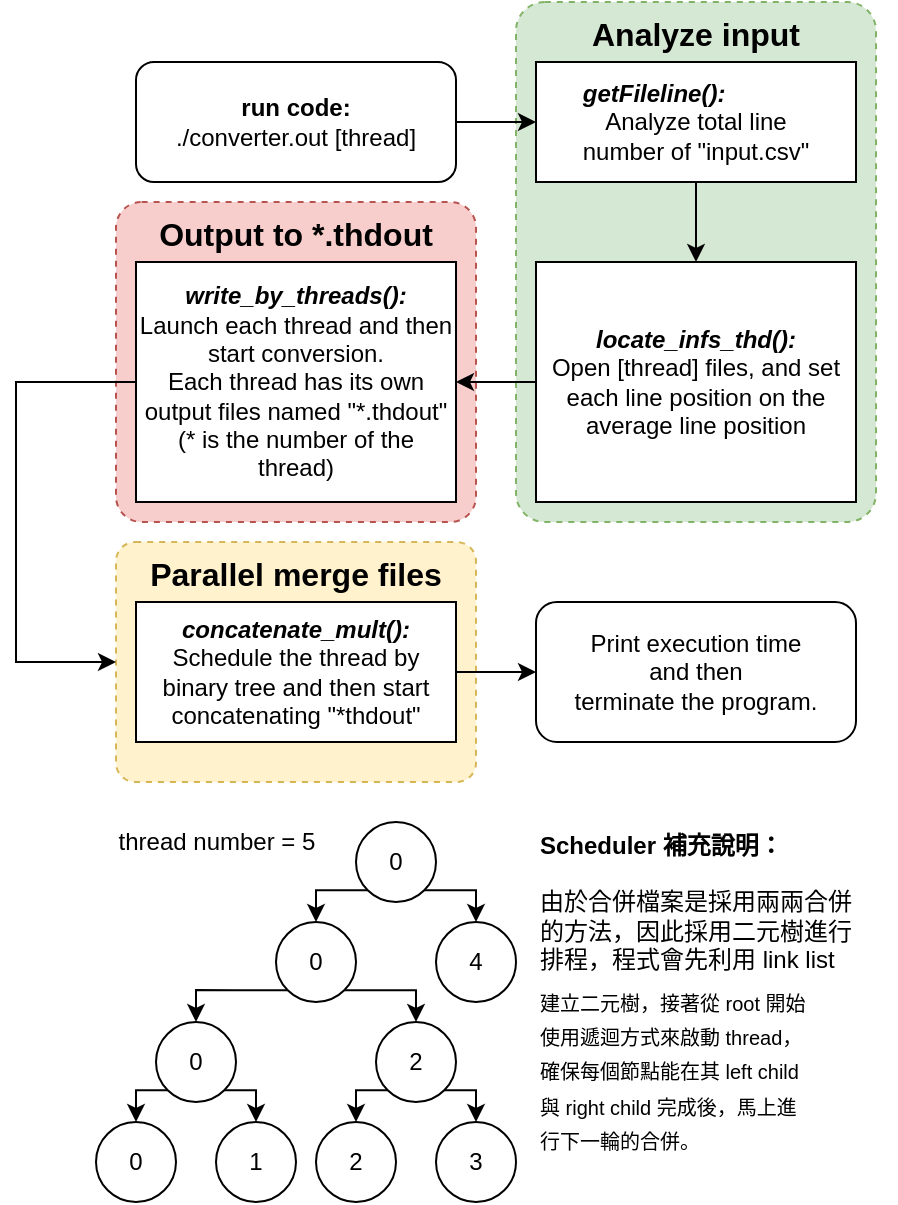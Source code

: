 <mxfile version="13.8.2" type="device"><diagram id="C5RBs43oDa-KdzZeNtuy" name="Page-1"><mxGraphModel dx="875" dy="533" grid="1" gridSize="10" guides="1" tooltips="1" connect="1" arrows="1" fold="1" page="1" pageScale="1" pageWidth="827" pageHeight="1169" math="0" shadow="0"><root><mxCell id="WIyWlLk6GJQsqaUBKTNV-0"/><mxCell id="WIyWlLk6GJQsqaUBKTNV-1" parent="WIyWlLk6GJQsqaUBKTNV-0"/><mxCell id="Yz6brzNZXQt6dUGQoYK9-2" value="&lt;span style=&quot;font-size: 16px&quot;&gt;&lt;b&gt;Parallel merge files&lt;/b&gt;&lt;/span&gt;" style="rounded=1;whiteSpace=wrap;html=1;dashed=1;shadow=0;glass=0;sketch=0;fillColor=#fff2cc;strokeColor=#d6b656;horizontal=1;verticalAlign=top;arcSize=8;" vertex="1" parent="WIyWlLk6GJQsqaUBKTNV-1"><mxGeometry x="150" y="300" width="180" height="120" as="geometry"/></mxCell><mxCell id="Yz6brzNZXQt6dUGQoYK9-1" value="&lt;span style=&quot;font-size: 16px&quot;&gt;&lt;b&gt;Output to *.thdout&lt;/b&gt;&lt;/span&gt;" style="rounded=1;whiteSpace=wrap;html=1;dashed=1;shadow=0;glass=0;sketch=0;fillColor=#f8cecc;strokeColor=#b85450;horizontal=1;verticalAlign=top;arcSize=8;" vertex="1" parent="WIyWlLk6GJQsqaUBKTNV-1"><mxGeometry x="150" y="130" width="180" height="160" as="geometry"/></mxCell><mxCell id="Yz6brzNZXQt6dUGQoYK9-0" value="&lt;b&gt;&lt;font style=&quot;font-size: 16px&quot;&gt;Analyze input&lt;/font&gt;&lt;/b&gt;" style="rounded=1;whiteSpace=wrap;html=1;dashed=1;shadow=0;glass=0;sketch=0;fillColor=#d5e8d4;strokeColor=#82b366;horizontal=1;verticalAlign=top;arcSize=8;" vertex="1" parent="WIyWlLk6GJQsqaUBKTNV-1"><mxGeometry x="350" y="30" width="180" height="260" as="geometry"/></mxCell><mxCell id="cuLaHuijehrTdjz3p9wj-10" style="edgeStyle=orthogonalEdgeStyle;rounded=0;orthogonalLoop=1;jettySize=auto;html=1;exitX=1;exitY=0.5;exitDx=0;exitDy=0;entryX=0;entryY=0.5;entryDx=0;entryDy=0;" parent="WIyWlLk6GJQsqaUBKTNV-1" source="WIyWlLk6GJQsqaUBKTNV-3" target="cuLaHuijehrTdjz3p9wj-0" edge="1"><mxGeometry relative="1" as="geometry"/></mxCell><mxCell id="WIyWlLk6GJQsqaUBKTNV-3" value="&lt;div&gt;&lt;b&gt;run code:&lt;/b&gt;&lt;/div&gt;./converter.out [thread]" style="rounded=1;whiteSpace=wrap;html=1;fontSize=12;glass=0;strokeWidth=1;shadow=0;align=center;" parent="WIyWlLk6GJQsqaUBKTNV-1" vertex="1"><mxGeometry x="160" y="60" width="160" height="60" as="geometry"/></mxCell><mxCell id="WIyWlLk6GJQsqaUBKTNV-11" value="Print execution time&lt;br&gt;and then&lt;br&gt;terminate the program." style="rounded=1;whiteSpace=wrap;html=1;fontSize=12;glass=0;strokeWidth=1;shadow=0;" parent="WIyWlLk6GJQsqaUBKTNV-1" vertex="1"><mxGeometry x="360" y="330" width="160" height="70" as="geometry"/></mxCell><mxCell id="cuLaHuijehrTdjz3p9wj-11" style="edgeStyle=orthogonalEdgeStyle;rounded=0;orthogonalLoop=1;jettySize=auto;html=1;exitX=0.5;exitY=1;exitDx=0;exitDy=0;entryX=0.5;entryY=0;entryDx=0;entryDy=0;" parent="WIyWlLk6GJQsqaUBKTNV-1" source="cuLaHuijehrTdjz3p9wj-0" target="cuLaHuijehrTdjz3p9wj-1" edge="1"><mxGeometry relative="1" as="geometry"/></mxCell><mxCell id="cuLaHuijehrTdjz3p9wj-0" value="&lt;div style=&quot;text-align: left&quot;&gt;&lt;b&gt;&lt;i&gt;getFileline():&lt;/i&gt;&lt;/b&gt;&lt;/div&gt;Analyze total line &lt;br&gt;number of &quot;input.csv&quot;" style="rounded=0;whiteSpace=wrap;html=1;" parent="WIyWlLk6GJQsqaUBKTNV-1" vertex="1"><mxGeometry x="360" y="60" width="160" height="60" as="geometry"/></mxCell><mxCell id="cuLaHuijehrTdjz3p9wj-12" style="edgeStyle=orthogonalEdgeStyle;rounded=0;orthogonalLoop=1;jettySize=auto;html=1;exitX=0;exitY=0.5;exitDx=0;exitDy=0;entryX=1;entryY=0.5;entryDx=0;entryDy=0;" parent="WIyWlLk6GJQsqaUBKTNV-1" source="cuLaHuijehrTdjz3p9wj-1" target="cuLaHuijehrTdjz3p9wj-2" edge="1"><mxGeometry relative="1" as="geometry"/></mxCell><mxCell id="cuLaHuijehrTdjz3p9wj-1" value="&lt;div&gt;&lt;span&gt;&lt;b&gt;&lt;i&gt;locate_infs_thd():&lt;/i&gt;&lt;/b&gt;&lt;/span&gt;&lt;/div&gt;Open [thread] files, and set each line position on the average line position" style="rounded=0;whiteSpace=wrap;html=1;align=center;" parent="WIyWlLk6GJQsqaUBKTNV-1" vertex="1"><mxGeometry x="360" y="160" width="160" height="120" as="geometry"/></mxCell><mxCell id="Yz6brzNZXQt6dUGQoYK9-3" style="edgeStyle=orthogonalEdgeStyle;rounded=0;orthogonalLoop=1;jettySize=auto;html=1;exitX=0;exitY=0.5;exitDx=0;exitDy=0;entryX=0;entryY=0.5;entryDx=0;entryDy=0;" edge="1" parent="WIyWlLk6GJQsqaUBKTNV-1" source="cuLaHuijehrTdjz3p9wj-2" target="Yz6brzNZXQt6dUGQoYK9-2"><mxGeometry relative="1" as="geometry"><mxPoint x="90" y="360" as="targetPoint"/><Array as="points"><mxPoint x="100" y="220"/><mxPoint x="100" y="360"/></Array></mxGeometry></mxCell><mxCell id="cuLaHuijehrTdjz3p9wj-2" value="&lt;b&gt;&lt;i&gt;write_by_threads():&lt;/i&gt;&lt;/b&gt;&lt;br&gt;Launch each thread and then start conversion.&lt;br&gt;Each thread has its own output files named &quot;*.thdout&quot; (* is the number of the thread)" style="rounded=0;whiteSpace=wrap;html=1;" parent="WIyWlLk6GJQsqaUBKTNV-1" vertex="1"><mxGeometry x="160" y="160" width="160" height="120" as="geometry"/></mxCell><mxCell id="cuLaHuijehrTdjz3p9wj-34" style="edgeStyle=orthogonalEdgeStyle;rounded=0;orthogonalLoop=1;jettySize=auto;html=1;exitX=1;exitY=0.5;exitDx=0;exitDy=0;entryX=0;entryY=0.5;entryDx=0;entryDy=0;" parent="WIyWlLk6GJQsqaUBKTNV-1" source="cuLaHuijehrTdjz3p9wj-8" target="WIyWlLk6GJQsqaUBKTNV-11" edge="1"><mxGeometry relative="1" as="geometry"/></mxCell><mxCell id="cuLaHuijehrTdjz3p9wj-8" value="&lt;b&gt;&lt;i&gt;concatenate_mult():&lt;/i&gt;&lt;/b&gt;&lt;br&gt;Schedule the thread by binary tree and then start concatenating &quot;*thdout&quot;" style="rounded=0;whiteSpace=wrap;html=1;" parent="WIyWlLk6GJQsqaUBKTNV-1" vertex="1"><mxGeometry x="160" y="330" width="160" height="70" as="geometry"/></mxCell><mxCell id="cuLaHuijehrTdjz3p9wj-32" value="" style="group" parent="WIyWlLk6GJQsqaUBKTNV-1" vertex="1" connectable="0"><mxGeometry x="140" y="440" width="210" height="190" as="geometry"/></mxCell><mxCell id="cuLaHuijehrTdjz3p9wj-14" value="0" style="ellipse;whiteSpace=wrap;html=1;aspect=fixed;" parent="cuLaHuijehrTdjz3p9wj-32" vertex="1"><mxGeometry x="30" y="100" width="40" height="40" as="geometry"/></mxCell><mxCell id="cuLaHuijehrTdjz3p9wj-27" style="edgeStyle=orthogonalEdgeStyle;rounded=0;orthogonalLoop=1;jettySize=auto;html=1;exitX=0;exitY=1;exitDx=0;exitDy=0;entryX=0.5;entryY=0;entryDx=0;entryDy=0;" parent="cuLaHuijehrTdjz3p9wj-32" source="cuLaHuijehrTdjz3p9wj-15" target="cuLaHuijehrTdjz3p9wj-14" edge="1"><mxGeometry relative="1" as="geometry"><Array as="points"><mxPoint x="70" y="84"/><mxPoint x="50" y="84"/></Array></mxGeometry></mxCell><mxCell id="cuLaHuijehrTdjz3p9wj-15" value="0" style="ellipse;whiteSpace=wrap;html=1;aspect=fixed;" parent="cuLaHuijehrTdjz3p9wj-32" vertex="1"><mxGeometry x="90" y="50" width="40" height="40" as="geometry"/></mxCell><mxCell id="cuLaHuijehrTdjz3p9wj-16" value="2" style="ellipse;whiteSpace=wrap;html=1;aspect=fixed;" parent="cuLaHuijehrTdjz3p9wj-32" vertex="1"><mxGeometry x="140" y="100" width="40" height="40" as="geometry"/></mxCell><mxCell id="cuLaHuijehrTdjz3p9wj-26" style="edgeStyle=orthogonalEdgeStyle;rounded=0;orthogonalLoop=1;jettySize=auto;html=1;exitX=1;exitY=1;exitDx=0;exitDy=0;entryX=0.5;entryY=0;entryDx=0;entryDy=0;" parent="cuLaHuijehrTdjz3p9wj-32" source="cuLaHuijehrTdjz3p9wj-15" target="cuLaHuijehrTdjz3p9wj-16" edge="1"><mxGeometry relative="1" as="geometry"/></mxCell><mxCell id="cuLaHuijehrTdjz3p9wj-17" value="0" style="ellipse;whiteSpace=wrap;html=1;aspect=fixed;" parent="cuLaHuijehrTdjz3p9wj-32" vertex="1"><mxGeometry y="150" width="40" height="40" as="geometry"/></mxCell><mxCell id="cuLaHuijehrTdjz3p9wj-28" style="edgeStyle=orthogonalEdgeStyle;rounded=0;orthogonalLoop=1;jettySize=auto;html=1;exitX=0;exitY=1;exitDx=0;exitDy=0;entryX=0.5;entryY=0;entryDx=0;entryDy=0;" parent="cuLaHuijehrTdjz3p9wj-32" source="cuLaHuijehrTdjz3p9wj-14" target="cuLaHuijehrTdjz3p9wj-17" edge="1"><mxGeometry relative="1" as="geometry"/></mxCell><mxCell id="cuLaHuijehrTdjz3p9wj-18" value="1" style="ellipse;whiteSpace=wrap;html=1;aspect=fixed;" parent="cuLaHuijehrTdjz3p9wj-32" vertex="1"><mxGeometry x="60" y="150" width="40" height="40" as="geometry"/></mxCell><mxCell id="cuLaHuijehrTdjz3p9wj-29" style="edgeStyle=orthogonalEdgeStyle;rounded=0;orthogonalLoop=1;jettySize=auto;html=1;exitX=1;exitY=1;exitDx=0;exitDy=0;entryX=0.5;entryY=0;entryDx=0;entryDy=0;" parent="cuLaHuijehrTdjz3p9wj-32" source="cuLaHuijehrTdjz3p9wj-14" target="cuLaHuijehrTdjz3p9wj-18" edge="1"><mxGeometry relative="1" as="geometry"/></mxCell><mxCell id="cuLaHuijehrTdjz3p9wj-19" value="2" style="ellipse;whiteSpace=wrap;html=1;aspect=fixed;" parent="cuLaHuijehrTdjz3p9wj-32" vertex="1"><mxGeometry x="110" y="150" width="40" height="40" as="geometry"/></mxCell><mxCell id="cuLaHuijehrTdjz3p9wj-30" style="edgeStyle=orthogonalEdgeStyle;rounded=0;orthogonalLoop=1;jettySize=auto;html=1;exitX=0;exitY=1;exitDx=0;exitDy=0;entryX=0.5;entryY=0;entryDx=0;entryDy=0;" parent="cuLaHuijehrTdjz3p9wj-32" source="cuLaHuijehrTdjz3p9wj-16" target="cuLaHuijehrTdjz3p9wj-19" edge="1"><mxGeometry relative="1" as="geometry"/></mxCell><mxCell id="cuLaHuijehrTdjz3p9wj-20" value="4" style="ellipse;whiteSpace=wrap;html=1;aspect=fixed;" parent="cuLaHuijehrTdjz3p9wj-32" vertex="1"><mxGeometry x="170" y="50" width="40" height="40" as="geometry"/></mxCell><mxCell id="cuLaHuijehrTdjz3p9wj-21" value="3" style="ellipse;whiteSpace=wrap;html=1;aspect=fixed;" parent="cuLaHuijehrTdjz3p9wj-32" vertex="1"><mxGeometry x="170" y="150" width="40" height="40" as="geometry"/></mxCell><mxCell id="cuLaHuijehrTdjz3p9wj-31" style="edgeStyle=orthogonalEdgeStyle;rounded=0;orthogonalLoop=1;jettySize=auto;html=1;exitX=1;exitY=1;exitDx=0;exitDy=0;entryX=0.5;entryY=0;entryDx=0;entryDy=0;" parent="cuLaHuijehrTdjz3p9wj-32" source="cuLaHuijehrTdjz3p9wj-16" target="cuLaHuijehrTdjz3p9wj-21" edge="1"><mxGeometry relative="1" as="geometry"/></mxCell><mxCell id="cuLaHuijehrTdjz3p9wj-24" style="edgeStyle=orthogonalEdgeStyle;rounded=0;orthogonalLoop=1;jettySize=auto;html=1;exitX=1;exitY=1;exitDx=0;exitDy=0;entryX=0.5;entryY=0;entryDx=0;entryDy=0;" parent="cuLaHuijehrTdjz3p9wj-32" source="cuLaHuijehrTdjz3p9wj-22" target="cuLaHuijehrTdjz3p9wj-20" edge="1"><mxGeometry relative="1" as="geometry"/></mxCell><mxCell id="cuLaHuijehrTdjz3p9wj-25" style="edgeStyle=orthogonalEdgeStyle;rounded=0;orthogonalLoop=1;jettySize=auto;html=1;exitX=0;exitY=1;exitDx=0;exitDy=0;entryX=0.5;entryY=0;entryDx=0;entryDy=0;" parent="cuLaHuijehrTdjz3p9wj-32" source="cuLaHuijehrTdjz3p9wj-22" target="cuLaHuijehrTdjz3p9wj-15" edge="1"><mxGeometry relative="1" as="geometry"/></mxCell><mxCell id="cuLaHuijehrTdjz3p9wj-22" value="0" style="ellipse;whiteSpace=wrap;html=1;aspect=fixed;" parent="cuLaHuijehrTdjz3p9wj-32" vertex="1"><mxGeometry x="130" width="40" height="40" as="geometry"/></mxCell><mxCell id="cuLaHuijehrTdjz3p9wj-35" value="thread number = 5" style="text;html=1;align=center;verticalAlign=middle;resizable=0;points=[];autosize=1;" parent="cuLaHuijehrTdjz3p9wj-32" vertex="1"><mxGeometry width="120" height="20" as="geometry"/></mxCell><mxCell id="cuLaHuijehrTdjz3p9wj-36" value="&lt;b&gt;Scheduler 補充說明：&lt;br&gt;&lt;/b&gt;&lt;br&gt;由於合併檔案是採用兩兩合併&lt;br&gt;的方法，因此採用二元樹進行&lt;br&gt;排程，程式會先利用 link list&lt;sub&gt;&amp;nbsp;&lt;br&gt;建立二元樹，接著從 root 開始&lt;br&gt;使用遞迴方式來啟動 thread，&lt;br&gt;確保每個節點能在其 left child &lt;br&gt;與 right child&amp;nbsp;完成後，馬上進&lt;br&gt;行下一輪的合併。&lt;/sub&gt;" style="text;html=1;align=left;verticalAlign=middle;resizable=0;points=[];autosize=1;" parent="WIyWlLk6GJQsqaUBKTNV-1" vertex="1"><mxGeometry x="360" y="440" width="180" height="170" as="geometry"/></mxCell></root></mxGraphModel></diagram></mxfile>
